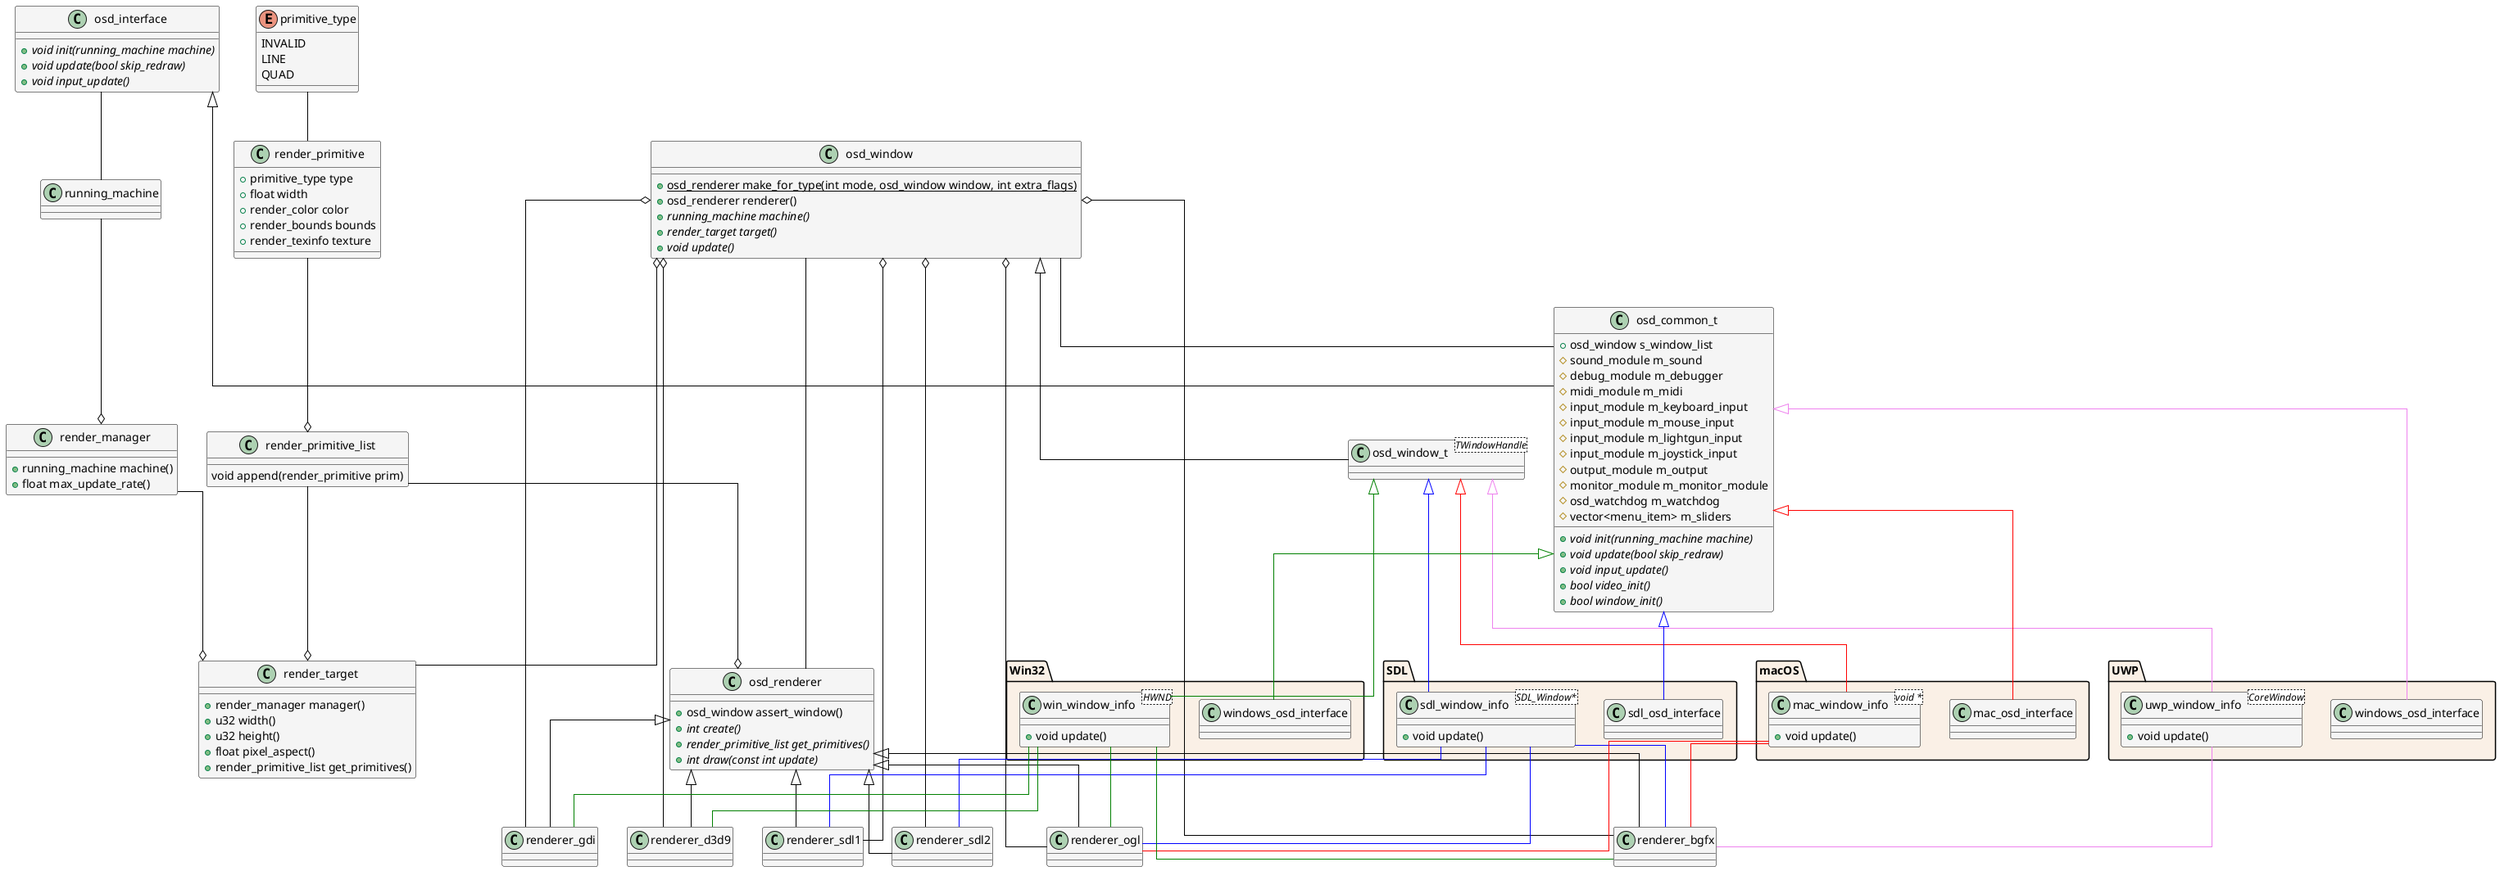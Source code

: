@startuml

skinparam linetype ortho
skinparam ArrowColor black
skinparam shadowing false

skinparam class {
    BackgroundColor WhiteSmoke
    BorderColor black
}

skinparam package {
    BackgroundColor Linen
}

set namespaceSeparator ::

enum primitive_type
{
    INVALID
    LINE
    QUAD
}

class render_manager {
    +running_machine machine()
    +float max_update_rate()
}

running_machine --o render_manager

class osd_renderer {
    +osd_window assert_window()
    {abstract} +int create()
    {abstract} +render_primitive_list get_primitives()
    {abstract} +int draw(const int update)
}

render_primitive_list --o osd_renderer
render_primitive --o render_primitive_list
primitive_type -- render_primitive

class render_primitive {
    +primitive_type type
    +float width
    +render_color color
    +render_bounds bounds
    +render_texinfo texture
}

class render_primitive_list {
    void append(render_primitive prim)
}

class renderer_ogl extends osd_renderer
class renderer_bgfx extends osd_renderer
class renderer_gdi extends osd_renderer
class renderer_d3d9 extends osd_renderer
class renderer_sdl1 extends osd_renderer
class renderer_sdl2 extends osd_renderer

osd_window o-- renderer_ogl
osd_window o-- renderer_bgfx
osd_window o-- renderer_gdi
osd_window o-- renderer_d3d9
osd_window o-- renderer_sdl1
osd_window o-- renderer_sdl2

osd_window o-- render_target
osd_window -- osd_renderer

class osd_window_t<TWindowHandle> extends osd_window

SDL::sdl_window_info -[#blue]- renderer_bgfx
SDL::sdl_window_info -[#blue]- renderer_ogl
SDL::sdl_window_info -[#blue]- renderer_sdl1
SDL::sdl_window_info -[#blue]- renderer_sdl2

macOS::mac_window_info -[#red]- renderer_bgfx
macOS::mac_window_info -[#red]- renderer_ogl

UWP::uwp_window_info -[#violet]- renderer_bgfx

Win32::win_window_info -[#green]- renderer_ogl
Win32::win_window_info -[#green]- renderer_bgfx
Win32::win_window_info -[#green]- renderer_d3d9
Win32::win_window_info -[#green]- renderer_gdi

class osd_window {
    {static} +osd_renderer make_for_type(int mode, osd_window window, int extra_flags)
    +osd_renderer renderer()
    {abstract} +running_machine machine()
    {abstract} +render_target target()
    {abstract} +void update()
}

render_manager --o render_target
render_primitive_list --o render_target

class render_target
{
    +render_manager manager()
    +u32 width()
    +u32 height()
    +float pixel_aspect()
    +render_primitive_list get_primitives()
}

class SDL::sdl_window_info<SDL_Window*> {
    +void update()
}

class macOS::mac_window_info<void *> {
    +void update()
}

class Win32::win_window_info<HWND> {
    +void update()
}

class UWP::uwp_window_info<CoreWindow> {
  +void update()
}

osd_window_t <|-[#violet]- UWP::uwp_window_info
osd_window_t <|-[#green]- Win32::win_window_info
osd_window_t <|-[#red]- macOS::mac_window_info
osd_window_t <|-[#blue]- SDL::sdl_window_info

osd_common_t <|-[#violet]- UWP::windows_osd_interface
osd_common_t <|-[#green]- Win32::windows_osd_interface
osd_common_t <|-[#red]- macOS::mac_osd_interface
osd_common_t <|-[#blue]- SDL::sdl_osd_interface

osd_window -- osd_common_t

osd_interface -- running_machine

osd_interface <|-- osd_common_t

class osd_interface {
	{abstract} +void init(running_machine machine)
	{abstract} +void update(bool skip_redraw)
	{abstract} +void input_update()
}

class osd_common_t {
    +osd_window s_window_list
    #sound_module m_sound
    #debug_module m_debugger
    #midi_module m_midi
    #input_module m_keyboard_input
    #input_module m_mouse_input
    #input_module m_lightgun_input
    #input_module m_joystick_input
    #output_module m_output
    #monitor_module m_monitor_module
    #osd_watchdog m_watchdog
    #vector<menu_item> m_sliders

    {abstract} + void init(running_machine machine)
    {abstract} + void update(bool skip_redraw)
    {abstract} + void input_update()
    {abstract} +bool video_init()
    {abstract} +bool window_init()
}

@enduml